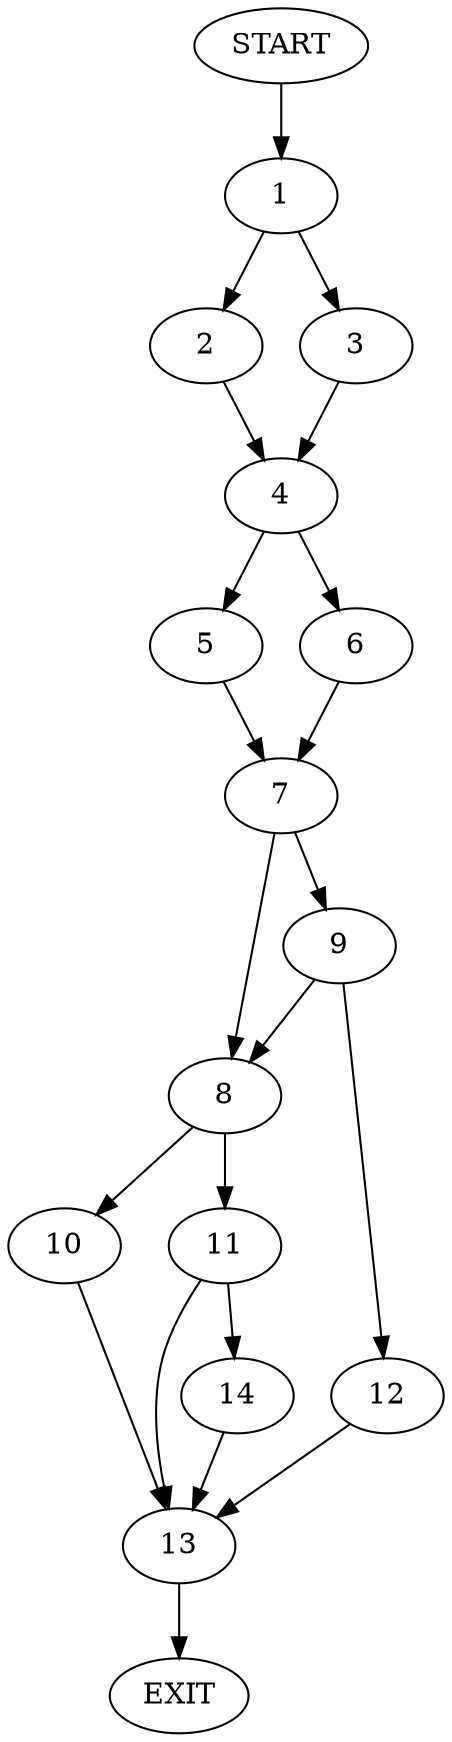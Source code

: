 digraph {
0 [label="START"]
15 [label="EXIT"]
0 -> 1
1 -> 2
1 -> 3
3 -> 4
2 -> 4
4 -> 5
4 -> 6
6 -> 7
5 -> 7
7 -> 8
7 -> 9
8 -> 10
8 -> 11
9 -> 8
9 -> 12
12 -> 13
13 -> 15
10 -> 13
11 -> 13
11 -> 14
14 -> 13
}
